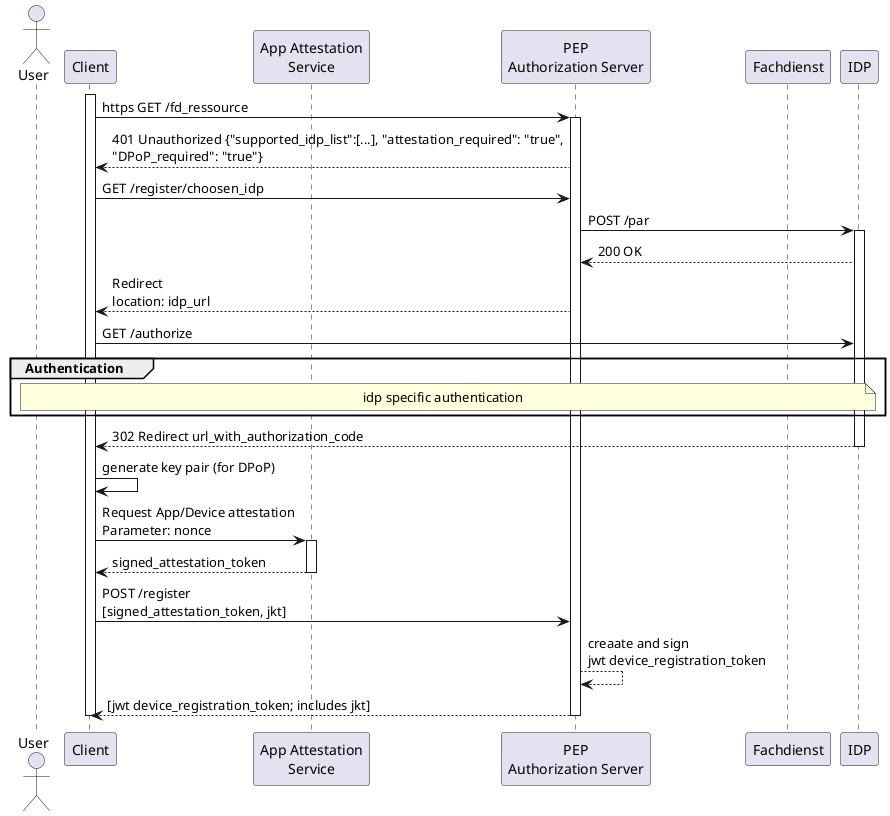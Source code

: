 @startuml "device-registration-dpop"

actor u as "User"
participant c as "Client"
participant aas as "App Attestation\nService"
participant as as "PEP\nAuthorization Server"
participant fd as "Fachdienst"
participant idp as "IDP"

c ++

c -> as ++ : https GET /fd_ressource
as --> c: 401 Unauthorized {"supported_idp_list":[...], "attestation_required": "true",\n"DPoP_required": "true"}

c -> as: GET /register/choosen_idp
as -> idp ++ : POST /par
idp --> as: 200 OK
as --> c: Redirect\nlocation: idp_url

c -> idp: GET /authorize
group Authentication
    note over u, idp: idp specific authentication
end group
idp --> c --: 302 Redirect url_with_authorization_code
c -> c: generate key pair (for DPoP)

c -> aas: Request App/Device attestation\nParameter: nonce
activate aas
aas --> c: signed_attestation_token
deactivate aas

c -> as: POST /register\n[signed_attestation_token, jkt]
as --> as: creaate and sign\njwt device_registration_token
as --> c: [jwt device_registration_token; includes jkt]
deactivate as



deactivate c

@enduml